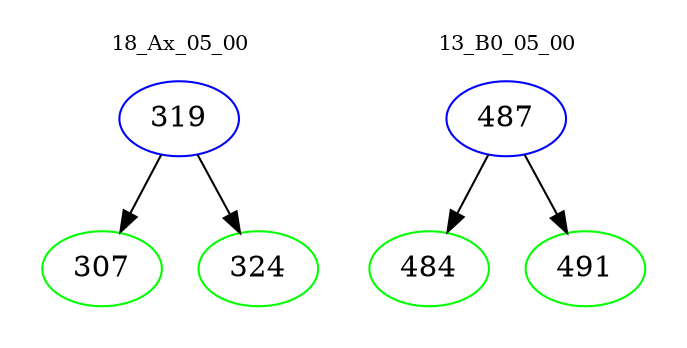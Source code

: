digraph{
subgraph cluster_0 {
color = white
label = "18_Ax_05_00";
fontsize=10;
T0_319 [label="319", color="blue"]
T0_319 -> T0_307 [color="black"]
T0_307 [label="307", color="green"]
T0_319 -> T0_324 [color="black"]
T0_324 [label="324", color="green"]
}
subgraph cluster_1 {
color = white
label = "13_B0_05_00";
fontsize=10;
T1_487 [label="487", color="blue"]
T1_487 -> T1_484 [color="black"]
T1_484 [label="484", color="green"]
T1_487 -> T1_491 [color="black"]
T1_491 [label="491", color="green"]
}
}
